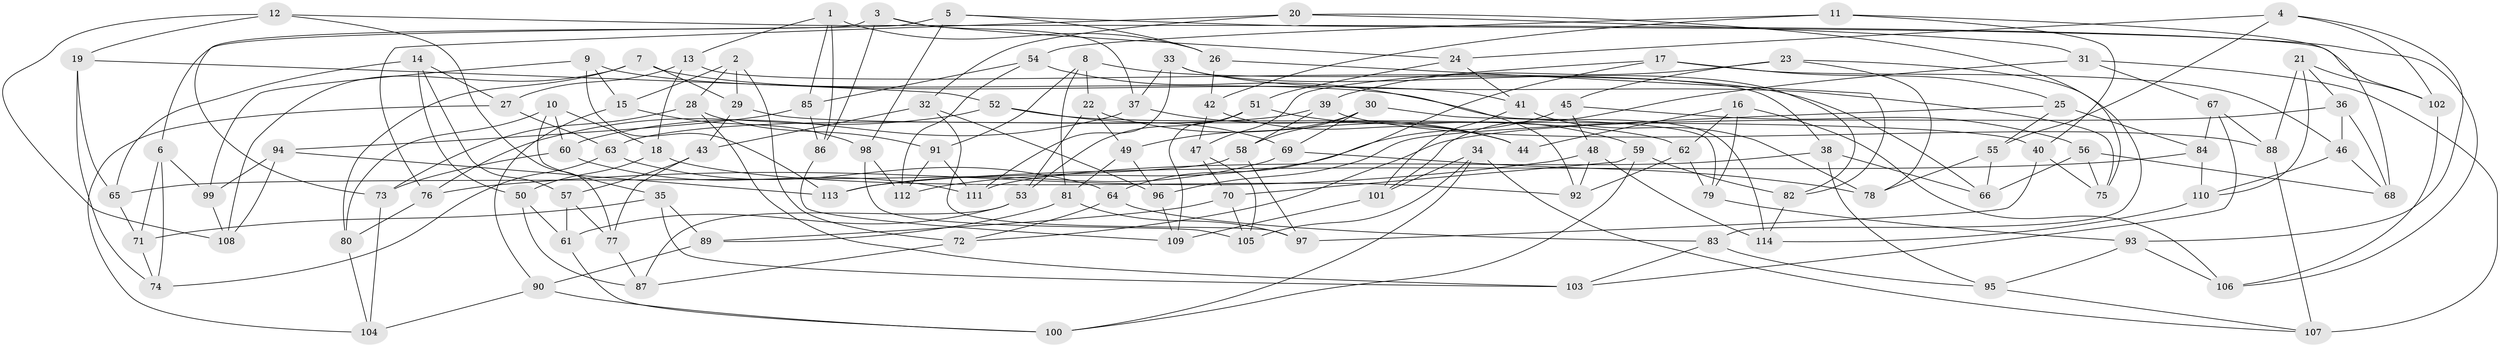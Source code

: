 // Generated by graph-tools (version 1.1) at 2025/38/03/09/25 02:38:18]
// undirected, 114 vertices, 228 edges
graph export_dot {
graph [start="1"]
  node [color=gray90,style=filled];
  1;
  2;
  3;
  4;
  5;
  6;
  7;
  8;
  9;
  10;
  11;
  12;
  13;
  14;
  15;
  16;
  17;
  18;
  19;
  20;
  21;
  22;
  23;
  24;
  25;
  26;
  27;
  28;
  29;
  30;
  31;
  32;
  33;
  34;
  35;
  36;
  37;
  38;
  39;
  40;
  41;
  42;
  43;
  44;
  45;
  46;
  47;
  48;
  49;
  50;
  51;
  52;
  53;
  54;
  55;
  56;
  57;
  58;
  59;
  60;
  61;
  62;
  63;
  64;
  65;
  66;
  67;
  68;
  69;
  70;
  71;
  72;
  73;
  74;
  75;
  76;
  77;
  78;
  79;
  80;
  81;
  82;
  83;
  84;
  85;
  86;
  87;
  88;
  89;
  90;
  91;
  92;
  93;
  94;
  95;
  96;
  97;
  98;
  99;
  100;
  101;
  102;
  103;
  104;
  105;
  106;
  107;
  108;
  109;
  110;
  111;
  112;
  113;
  114;
  1 -- 26;
  1 -- 85;
  1 -- 86;
  1 -- 13;
  2 -- 28;
  2 -- 72;
  2 -- 29;
  2 -- 15;
  3 -- 24;
  3 -- 37;
  3 -- 86;
  3 -- 73;
  4 -- 102;
  4 -- 24;
  4 -- 93;
  4 -- 55;
  5 -- 98;
  5 -- 26;
  5 -- 6;
  5 -- 106;
  6 -- 99;
  6 -- 71;
  6 -- 74;
  7 -- 80;
  7 -- 108;
  7 -- 29;
  7 -- 41;
  8 -- 91;
  8 -- 66;
  8 -- 81;
  8 -- 22;
  9 -- 99;
  9 -- 114;
  9 -- 15;
  9 -- 113;
  10 -- 18;
  10 -- 80;
  10 -- 35;
  10 -- 60;
  11 -- 40;
  11 -- 42;
  11 -- 68;
  11 -- 54;
  12 -- 102;
  12 -- 108;
  12 -- 19;
  12 -- 77;
  13 -- 27;
  13 -- 38;
  13 -- 18;
  14 -- 27;
  14 -- 65;
  14 -- 50;
  14 -- 57;
  15 -- 90;
  15 -- 98;
  16 -- 44;
  16 -- 79;
  16 -- 106;
  16 -- 62;
  17 -- 46;
  17 -- 47;
  17 -- 25;
  17 -- 64;
  18 -- 92;
  18 -- 50;
  19 -- 74;
  19 -- 65;
  19 -- 52;
  20 -- 32;
  20 -- 31;
  20 -- 76;
  20 -- 75;
  21 -- 36;
  21 -- 88;
  21 -- 110;
  21 -- 102;
  22 -- 44;
  22 -- 49;
  22 -- 53;
  23 -- 78;
  23 -- 83;
  23 -- 39;
  23 -- 45;
  24 -- 41;
  24 -- 51;
  25 -- 55;
  25 -- 84;
  25 -- 96;
  26 -- 42;
  26 -- 82;
  27 -- 104;
  27 -- 63;
  28 -- 103;
  28 -- 73;
  28 -- 91;
  29 -- 43;
  29 -- 40;
  30 -- 49;
  30 -- 58;
  30 -- 79;
  30 -- 69;
  31 -- 67;
  31 -- 107;
  31 -- 101;
  32 -- 97;
  32 -- 96;
  32 -- 43;
  33 -- 37;
  33 -- 82;
  33 -- 75;
  33 -- 111;
  34 -- 107;
  34 -- 100;
  34 -- 105;
  34 -- 101;
  35 -- 103;
  35 -- 71;
  35 -- 89;
  36 -- 72;
  36 -- 68;
  36 -- 46;
  37 -- 44;
  37 -- 60;
  38 -- 95;
  38 -- 66;
  38 -- 111;
  39 -- 88;
  39 -- 58;
  39 -- 63;
  40 -- 97;
  40 -- 75;
  41 -- 78;
  41 -- 101;
  42 -- 44;
  42 -- 47;
  43 -- 57;
  43 -- 77;
  45 -- 48;
  45 -- 112;
  45 -- 56;
  46 -- 68;
  46 -- 110;
  47 -- 105;
  47 -- 70;
  48 -- 92;
  48 -- 114;
  48 -- 76;
  49 -- 96;
  49 -- 81;
  50 -- 61;
  50 -- 87;
  51 -- 53;
  51 -- 59;
  51 -- 109;
  52 -- 69;
  52 -- 76;
  52 -- 62;
  53 -- 61;
  53 -- 87;
  54 -- 112;
  54 -- 92;
  54 -- 85;
  55 -- 78;
  55 -- 66;
  56 -- 75;
  56 -- 66;
  56 -- 68;
  57 -- 77;
  57 -- 61;
  58 -- 97;
  58 -- 65;
  59 -- 82;
  59 -- 100;
  59 -- 70;
  60 -- 111;
  60 -- 73;
  61 -- 100;
  62 -- 79;
  62 -- 92;
  63 -- 74;
  63 -- 64;
  64 -- 83;
  64 -- 72;
  65 -- 71;
  67 -- 84;
  67 -- 88;
  67 -- 103;
  69 -- 113;
  69 -- 78;
  70 -- 89;
  70 -- 105;
  71 -- 74;
  72 -- 87;
  73 -- 104;
  76 -- 80;
  77 -- 87;
  79 -- 93;
  80 -- 104;
  81 -- 97;
  81 -- 89;
  82 -- 114;
  83 -- 95;
  83 -- 103;
  84 -- 113;
  84 -- 110;
  85 -- 86;
  85 -- 94;
  86 -- 109;
  88 -- 107;
  89 -- 90;
  90 -- 100;
  90 -- 104;
  91 -- 111;
  91 -- 112;
  93 -- 95;
  93 -- 106;
  94 -- 99;
  94 -- 108;
  94 -- 113;
  95 -- 107;
  96 -- 109;
  98 -- 112;
  98 -- 105;
  99 -- 108;
  101 -- 109;
  102 -- 106;
  110 -- 114;
}
